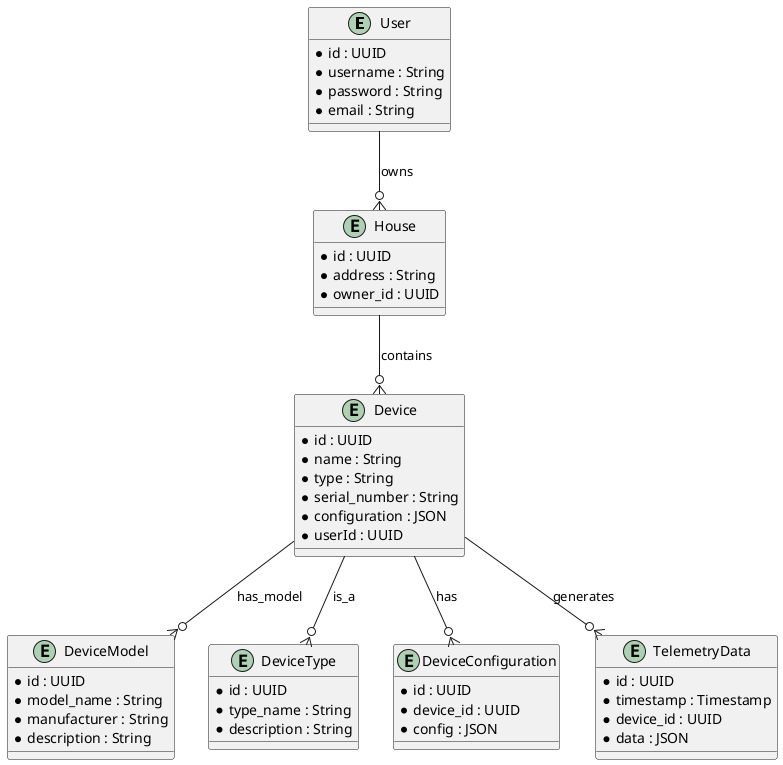 @startuml
entity "User" as user {
  * id : UUID
  * username : String
  * password : String
  * email : String
}

entity "House" as house {
  * id : UUID
  * address : String
  * owner_id : UUID
}

entity "Device" as device {
  * id : UUID
  * name : String
  * type : String
  * serial_number : String
  * configuration : JSON
  * userId : UUID
}

entity "DeviceModel" as deviceModel {
  * id : UUID
  * model_name : String
  * manufacturer : String
  * description : String
}

entity "DeviceType" as deviceType {
  * id : UUID
  * type_name : String
  * description : String
}

entity "DeviceConfiguration" as configuration {
  * id : UUID
  * device_id : UUID
  * config : JSON
}

entity "TelemetryData" as telemetryData {
  * id : UUID
  * timestamp : Timestamp
  * device_id : UUID
  * data : JSON
}

user --o{ house : owns
house --o{ device : contains
device --o{ telemetryData : generates
device --o{ configuration : has
device --o{ deviceModel : has_model
device --o{ deviceType : is_a
@enduml

